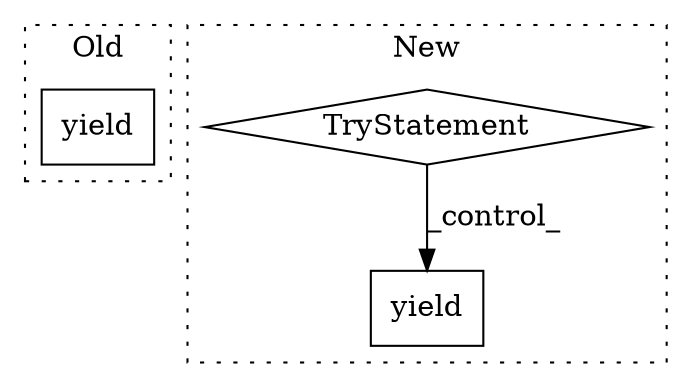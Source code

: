digraph G {
subgraph cluster0 {
1 [label="yield" a="112" s="32433" l="7" shape="box"];
label = "Old";
style="dotted";
}
subgraph cluster1 {
2 [label="TryStatement" a="54" s="32433" l="4" shape="diamond"];
3 [label="yield" a="112" s="32445" l="7" shape="box"];
label = "New";
style="dotted";
}
2 -> 3 [label="_control_"];
}